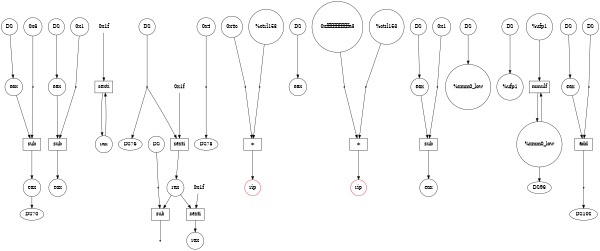 digraph test{
	size = "4,4";
"DS67" [label = "DS", shape = "circle"];
"eax67" [label = "eax", shape = "circle"];
"DS67" -> "eax67";
"0x668" [label = "0x6", shape = "circle"];
"t1d68" [label = "t1d", shape = "point"];
"0x668" -> "t1d68" ["dir" = "none"];
"sub69" [label = "sub", shape = "box"];
"eax69" [label = "eax", shape = "point"];
"eax67" -> "sub69";
"t1d68" -> "sub69";
"eax69" [label = "eax", shape = "circle"];
"sub69" -> "eax69";
"eax69" -> "DS70";
"DS71" [label = "DS", shape = "circle"];
"eax71" [label = "eax", shape = "circle"];
"DS71" -> "eax71";
"0x172" [label = "0x1", shape = "circle"];
"t1d72" [label = "t1d", shape = "point"];
"0x172" -> "t1d72" ["dir" = "none"];
"sub73" [label = "sub", shape = "box"];
"eax73" [label = "eax", shape = "point"];
"eax71" -> "sub73";
"t1d72" -> "sub73";
"eax73" [label = "eax", shape = "circle"];
"sub73" -> "eax73";
"sexti74" [label = "sexti", shape = "box"];
"rax74" [label = "rax", shape = "circle"];
"rax74" [label = "rax", shape = "circle"];
"rax74" -> "sexti74" "0x1f74" [label = "0x1f", shape = "plaintext"];
"0x1f74" -> "sexti74" "sexti74" -> "rax74";
"DS75" [label = "DS", shape = "circle"];
"rax75" [label = "rax", shape = "point"];
"DS75" -> "rax75" ["dir" = "none"];
"rax75" -> "DS76";
"0x477" [label = "0x4", shape = "circle"];
"t1d77" [label = "t1d", shape = "point"];
"0x477" -> "t1d77" ["dir" = "none"];
"t1d77" -> "DS78";
"t179" [label = "t1", shape = "point"];
"%ctrl15379" [label = "%ctrl153", shape = "circle"];
"%ctrl15379" -> "t179"["dir" = "none"];
"0x4c80" [label = "0x4c", shape = "circle"];
"t280" [label = "t2", shape = "point"];
"0x4c80" -> "t280" ["dir" = "none"];
"add81" [label = "+", shape = "box"];
"rip81" [label = "rip", shape = "circle", color = "red"];
"t179" -> "add81"; 
"t280" -> "add81"; 
"add81" -> "rip81";
"DS82" [label = "DS", shape = "circle"];
"eax82" [label = "eax", shape = "circle"];
"DS82" -> "eax82";
"sexti83" [label = "sexti", shape = "box"];
"rax83" [label = "rax", shape = "circle"];
"rax75" ->  "sexti83";
"0x1f83" [label = "0x1f", shape = "plaintext"];
"0x1f83" -> "sexti83" "sexti83" -> "rax83";
"DS84" [label = "DS", shape = "circle"];
"t184" [label = "t1", shape = "point"];
"DS84" -> "t184" ["dir" = "none"];
"sub85" [label = "sub", shape = "box"];
"t085" [label = "t0", shape = "point"];
"rax83" -> "sub85";
"t184" -> "sub85";
"t085" [label = "t0", shape = "point"];
"sub85" -> "t085"["dir" = "none"];
"t186" [label = "t1", shape = "point"];
"%ctrl15386" [label = "%ctrl153", shape = "circle"];
"%ctrl15386" -> "t186"["dir" = "none"];
"0xffffffffffffffa387" [label = "0xffffffffffffffa3", shape = "circle"];
"t287" [label = "t2", shape = "point"];
"0xffffffffffffffa387" -> "t287" ["dir" = "none"];
"add88" [label = "+", shape = "box"];
"rip88" [label = "rip", shape = "circle", color = "red"];
"t186" -> "add88"; 
"t287" -> "add88"; 
"add88" -> "rip88";
"DS89" [label = "DS", shape = "circle"];
"eax89" [label = "eax", shape = "circle"];
"DS89" -> "eax89";
"0x190" [label = "0x1", shape = "circle"];
"t1d90" [label = "t1d", shape = "point"];
"0x190" -> "t1d90" ["dir" = "none"];
"sub91" [label = "sub", shape = "box"];
"eax91" [label = "eax", shape = "point"];
"eax89" -> "sub91";
"t1d90" -> "sub91";
"eax91" [label = "eax", shape = "circle"];
"sub91" -> "eax91";
"%xmm0_low92" [label = "%xmm0_low", shape = "circle"];
"DS92" [label = "DS", shape = "circle"];
"%xmm0_low92" [label = "%xmm0_low", shape = "circle"];
"DS92" -> "%xmm0_low92";
"%ufp193" [label = "%ufp1", shape = "circle"];
"DS93" [label = "DS", shape = "circle"];
"%ufp193" [label = "%ufp1", shape = "circle"];
"DS93" -> "%ufp193";
"mmulf94" [label = "mmulf", shape = "box"];
"%xmm0_low94" [label = "%xmm0_low", shape = "circle"];
"%xmm0_low94" [label = "%xmm0_low", shape = "circle"];
"%ufp194" [label = "%ufp1", shape = "circle"];
"%xmm0_low94" -> "mmulf94";
"%ufp194" -> "mmulf94";
"mmulf94" -> "%xmm0_low94";
"sexti95" [label = "sexti", shape = "box"];
"rax95" [label = "rax", shape = "circle"];
"rax83" ->  "sexti95";
"0x1f95" [label = "0x1f", shape = "plaintext"];
"0x1f95" -> "sexti95" "sexti95" -> "rax95";
"%xmm0_low94" -> "DS96";
"DS97" [label = "DS", shape = "circle"];
"eax97" [label = "eax", shape = "circle"];
"DS97" -> "eax97";
"t1d98"[label = "t1d", shape = "circle"];
"DS98" [label = "DS", shape = "circle"];
"t1d98" [label = "t1d", shape = "point"];
"DS98" -> "t1d98" ["dir" = "none"];
"add99" [label = "add", shape = "box"];
"t1d99" [label = "t1d", shape = "point"];
"t1d98" -> "add99";
"eax97" -> "add99";
"t1d99" [label = "t1d", shape = "point"];
"add99" -> "t1d99"["dir" = "none"];
"t1d99" -> "DS100";
}